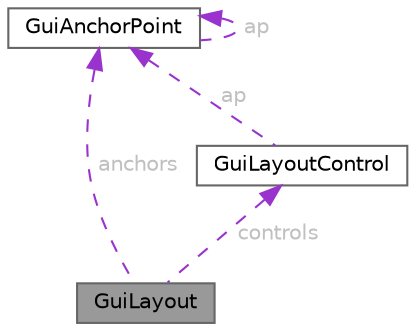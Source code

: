 digraph "GuiLayout"
{
 // LATEX_PDF_SIZE
  bgcolor="transparent";
  edge [fontname=Helvetica,fontsize=10,labelfontname=Helvetica,labelfontsize=10];
  node [fontname=Helvetica,fontsize=10,shape=box,height=0.2,width=0.4];
  Node1 [id="Node000001",label="GuiLayout",height=0.2,width=0.4,color="gray40", fillcolor="grey60", style="filled", fontcolor="black",tooltip=" "];
  Node2 -> Node1 [id="edge1_Node000001_Node000002",dir="back",color="darkorchid3",style="dashed",tooltip=" ",label=" controls",fontcolor="grey" ];
  Node2 [id="Node000002",label="GuiLayoutControl",height=0.2,width=0.4,color="gray40", fillcolor="white", style="filled",URL="$struct_gui_layout_control.html",tooltip=" "];
  Node3 -> Node2 [id="edge2_Node000002_Node000003",dir="back",color="darkorchid3",style="dashed",tooltip=" ",label=" ap",fontcolor="grey" ];
  Node3 [id="Node000003",label="GuiAnchorPoint",height=0.2,width=0.4,color="gray40", fillcolor="white", style="filled",URL="$struct_gui_anchor_point.html",tooltip=" "];
  Node3 -> Node3 [id="edge3_Node000003_Node000003",dir="back",color="darkorchid3",style="dashed",tooltip=" ",label=" ap",fontcolor="grey" ];
  Node3 -> Node1 [id="edge4_Node000001_Node000003",dir="back",color="darkorchid3",style="dashed",tooltip=" ",label=" anchors",fontcolor="grey" ];
}
